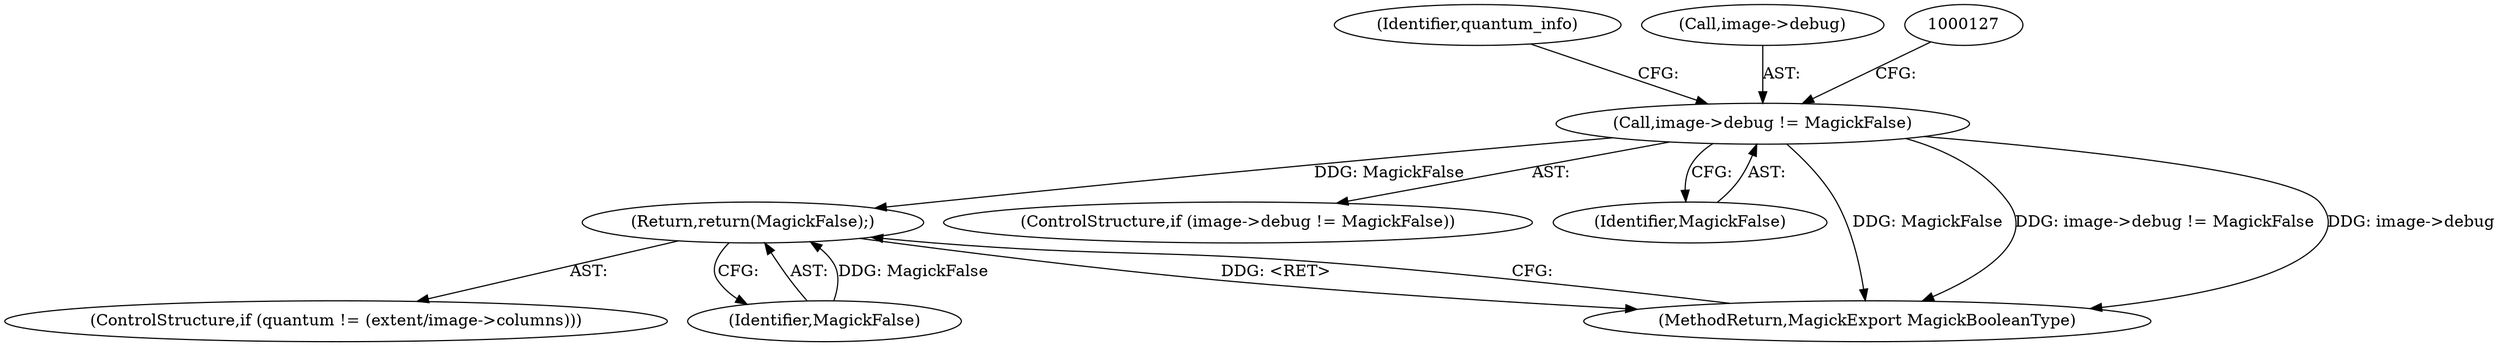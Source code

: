 digraph "0_ImageMagick_b5ed738f8060266bf4ae521f7e3ed145aa4498a3@pointer" {
"1000121" [label="(Call,image->debug != MagickFalse)"];
"1000228" [label="(Return,return(MagickFalse);)"];
"1000220" [label="(ControlStructure,if (quantum != (extent/image->columns)))"];
"1000120" [label="(ControlStructure,if (image->debug != MagickFalse))"];
"1000125" [label="(Identifier,MagickFalse)"];
"1000234" [label="(MethodReturn,MagickExport MagickBooleanType)"];
"1000121" [label="(Call,image->debug != MagickFalse)"];
"1000137" [label="(Identifier,quantum_info)"];
"1000228" [label="(Return,return(MagickFalse);)"];
"1000122" [label="(Call,image->debug)"];
"1000229" [label="(Identifier,MagickFalse)"];
"1000121" -> "1000120"  [label="AST: "];
"1000121" -> "1000125"  [label="CFG: "];
"1000122" -> "1000121"  [label="AST: "];
"1000125" -> "1000121"  [label="AST: "];
"1000127" -> "1000121"  [label="CFG: "];
"1000137" -> "1000121"  [label="CFG: "];
"1000121" -> "1000234"  [label="DDG: MagickFalse"];
"1000121" -> "1000234"  [label="DDG: image->debug != MagickFalse"];
"1000121" -> "1000234"  [label="DDG: image->debug"];
"1000121" -> "1000228"  [label="DDG: MagickFalse"];
"1000228" -> "1000220"  [label="AST: "];
"1000228" -> "1000229"  [label="CFG: "];
"1000229" -> "1000228"  [label="AST: "];
"1000234" -> "1000228"  [label="CFG: "];
"1000228" -> "1000234"  [label="DDG: <RET>"];
"1000229" -> "1000228"  [label="DDG: MagickFalse"];
}
